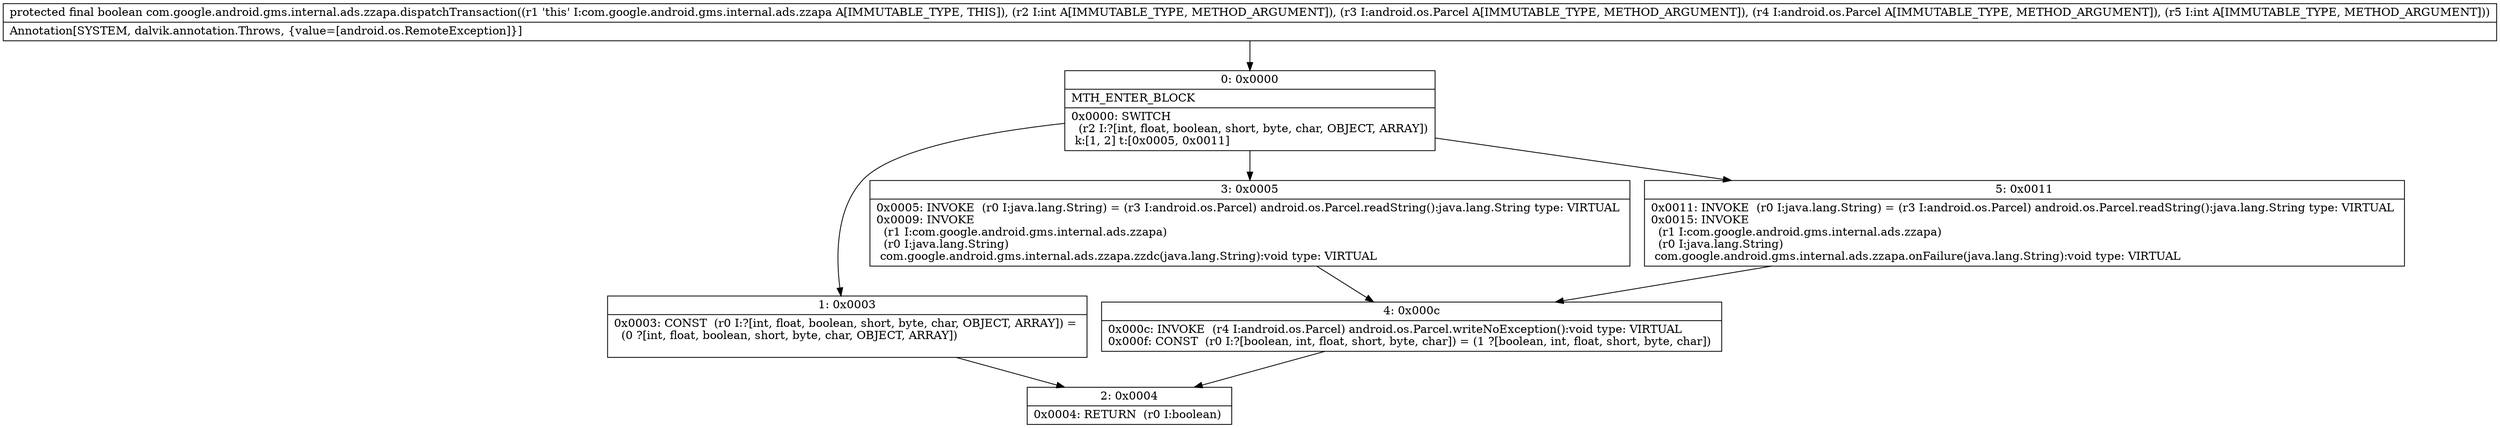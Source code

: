 digraph "CFG forcom.google.android.gms.internal.ads.zzapa.dispatchTransaction(ILandroid\/os\/Parcel;Landroid\/os\/Parcel;I)Z" {
Node_0 [shape=record,label="{0\:\ 0x0000|MTH_ENTER_BLOCK\l|0x0000: SWITCH  \l  (r2 I:?[int, float, boolean, short, byte, char, OBJECT, ARRAY])\l k:[1, 2] t:[0x0005, 0x0011] \l}"];
Node_1 [shape=record,label="{1\:\ 0x0003|0x0003: CONST  (r0 I:?[int, float, boolean, short, byte, char, OBJECT, ARRAY]) = \l  (0 ?[int, float, boolean, short, byte, char, OBJECT, ARRAY])\l \l}"];
Node_2 [shape=record,label="{2\:\ 0x0004|0x0004: RETURN  (r0 I:boolean) \l}"];
Node_3 [shape=record,label="{3\:\ 0x0005|0x0005: INVOKE  (r0 I:java.lang.String) = (r3 I:android.os.Parcel) android.os.Parcel.readString():java.lang.String type: VIRTUAL \l0x0009: INVOKE  \l  (r1 I:com.google.android.gms.internal.ads.zzapa)\l  (r0 I:java.lang.String)\l com.google.android.gms.internal.ads.zzapa.zzdc(java.lang.String):void type: VIRTUAL \l}"];
Node_4 [shape=record,label="{4\:\ 0x000c|0x000c: INVOKE  (r4 I:android.os.Parcel) android.os.Parcel.writeNoException():void type: VIRTUAL \l0x000f: CONST  (r0 I:?[boolean, int, float, short, byte, char]) = (1 ?[boolean, int, float, short, byte, char]) \l}"];
Node_5 [shape=record,label="{5\:\ 0x0011|0x0011: INVOKE  (r0 I:java.lang.String) = (r3 I:android.os.Parcel) android.os.Parcel.readString():java.lang.String type: VIRTUAL \l0x0015: INVOKE  \l  (r1 I:com.google.android.gms.internal.ads.zzapa)\l  (r0 I:java.lang.String)\l com.google.android.gms.internal.ads.zzapa.onFailure(java.lang.String):void type: VIRTUAL \l}"];
MethodNode[shape=record,label="{protected final boolean com.google.android.gms.internal.ads.zzapa.dispatchTransaction((r1 'this' I:com.google.android.gms.internal.ads.zzapa A[IMMUTABLE_TYPE, THIS]), (r2 I:int A[IMMUTABLE_TYPE, METHOD_ARGUMENT]), (r3 I:android.os.Parcel A[IMMUTABLE_TYPE, METHOD_ARGUMENT]), (r4 I:android.os.Parcel A[IMMUTABLE_TYPE, METHOD_ARGUMENT]), (r5 I:int A[IMMUTABLE_TYPE, METHOD_ARGUMENT]))  | Annotation[SYSTEM, dalvik.annotation.Throws, \{value=[android.os.RemoteException]\}]\l}"];
MethodNode -> Node_0;
Node_0 -> Node_1;
Node_0 -> Node_3;
Node_0 -> Node_5;
Node_1 -> Node_2;
Node_3 -> Node_4;
Node_4 -> Node_2;
Node_5 -> Node_4;
}

